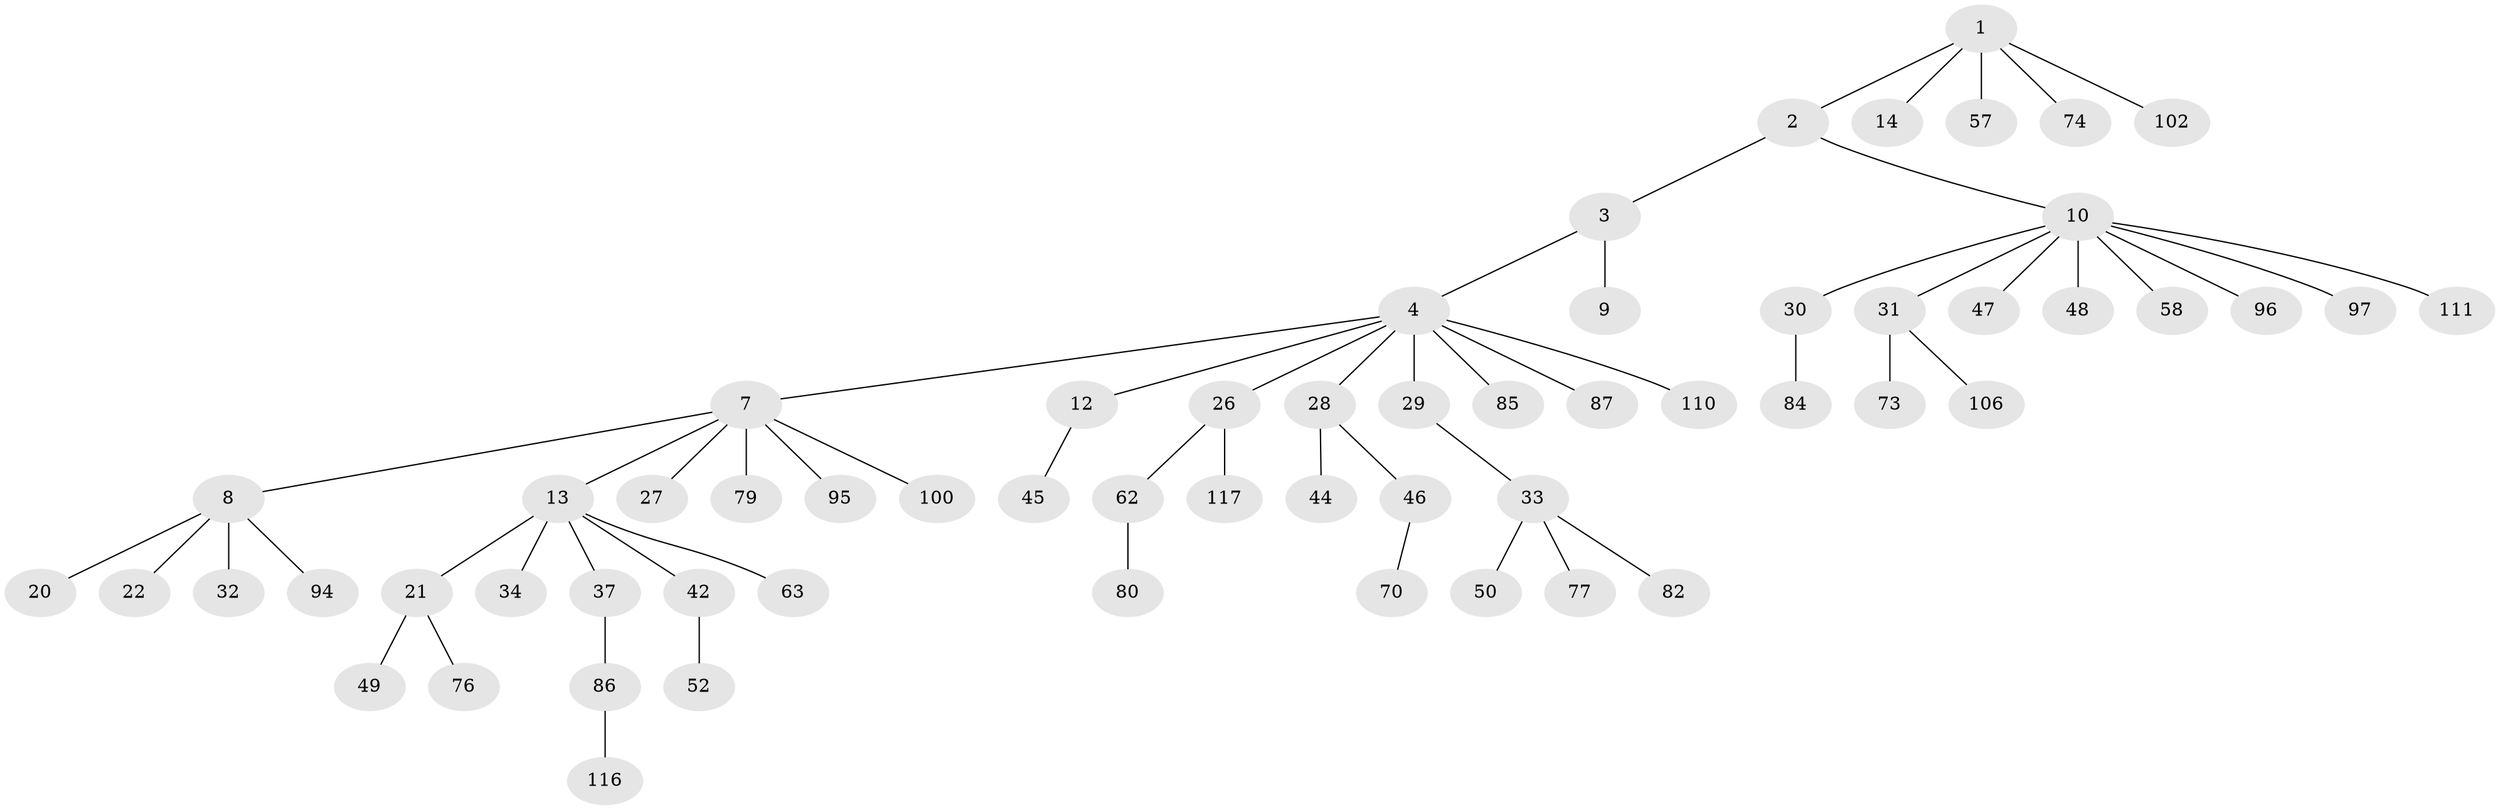 // original degree distribution, {5: 0.01652892561983471, 4: 0.08264462809917356, 6: 0.01652892561983471, 1: 0.5041322314049587, 2: 0.2396694214876033, 7: 0.01652892561983471, 3: 0.12396694214876033}
// Generated by graph-tools (version 1.1) at 2025/19/03/04/25 18:19:07]
// undirected, 60 vertices, 59 edges
graph export_dot {
graph [start="1"]
  node [color=gray90,style=filled];
  1 [super="+24"];
  2 [super="+59"];
  3 [super="+5"];
  4 [super="+6+17"];
  7 [super="+23"];
  8 [super="+67+15+101"];
  9 [super="+64"];
  10 [super="+61+11"];
  12 [super="+54"];
  13 [super="+93+78+18+19"];
  14;
  20 [super="+65"];
  21 [super="+40"];
  22;
  26;
  27;
  28;
  29;
  30 [super="+38+35"];
  31 [super="+39"];
  32;
  33 [super="+68"];
  34;
  37 [super="+66+69"];
  42 [super="+114"];
  44;
  45;
  46 [super="+83+51"];
  47 [super="+88+71"];
  48;
  49;
  50 [super="+108"];
  52;
  57 [super="+90"];
  58 [super="+75"];
  62;
  63 [super="+105+92"];
  70;
  73;
  74;
  76 [super="+99"];
  77;
  79 [super="+121"];
  80 [super="+91"];
  82;
  84 [super="+103+112"];
  85;
  86;
  87;
  94;
  95;
  96;
  97;
  100;
  102;
  106;
  110;
  111;
  116;
  117;
  1 -- 2;
  1 -- 14;
  1 -- 74;
  1 -- 102;
  1 -- 57;
  2 -- 3;
  2 -- 10;
  3 -- 4;
  3 -- 9;
  4 -- 7;
  4 -- 28;
  4 -- 85;
  4 -- 87;
  4 -- 12;
  4 -- 29;
  4 -- 110;
  4 -- 26;
  7 -- 8;
  7 -- 13;
  7 -- 100;
  7 -- 27;
  7 -- 79;
  7 -- 95;
  8 -- 94;
  8 -- 32;
  8 -- 20;
  8 -- 22;
  10 -- 31;
  10 -- 47;
  10 -- 58;
  10 -- 96;
  10 -- 48;
  10 -- 97;
  10 -- 30;
  10 -- 111;
  12 -- 45;
  13 -- 34;
  13 -- 42;
  13 -- 63;
  13 -- 21;
  13 -- 37;
  21 -- 49;
  21 -- 76;
  26 -- 62;
  26 -- 117;
  28 -- 44;
  28 -- 46;
  29 -- 33;
  30 -- 84;
  31 -- 106;
  31 -- 73;
  33 -- 50;
  33 -- 82;
  33 -- 77;
  37 -- 86;
  42 -- 52;
  46 -- 70;
  62 -- 80;
  86 -- 116;
}
